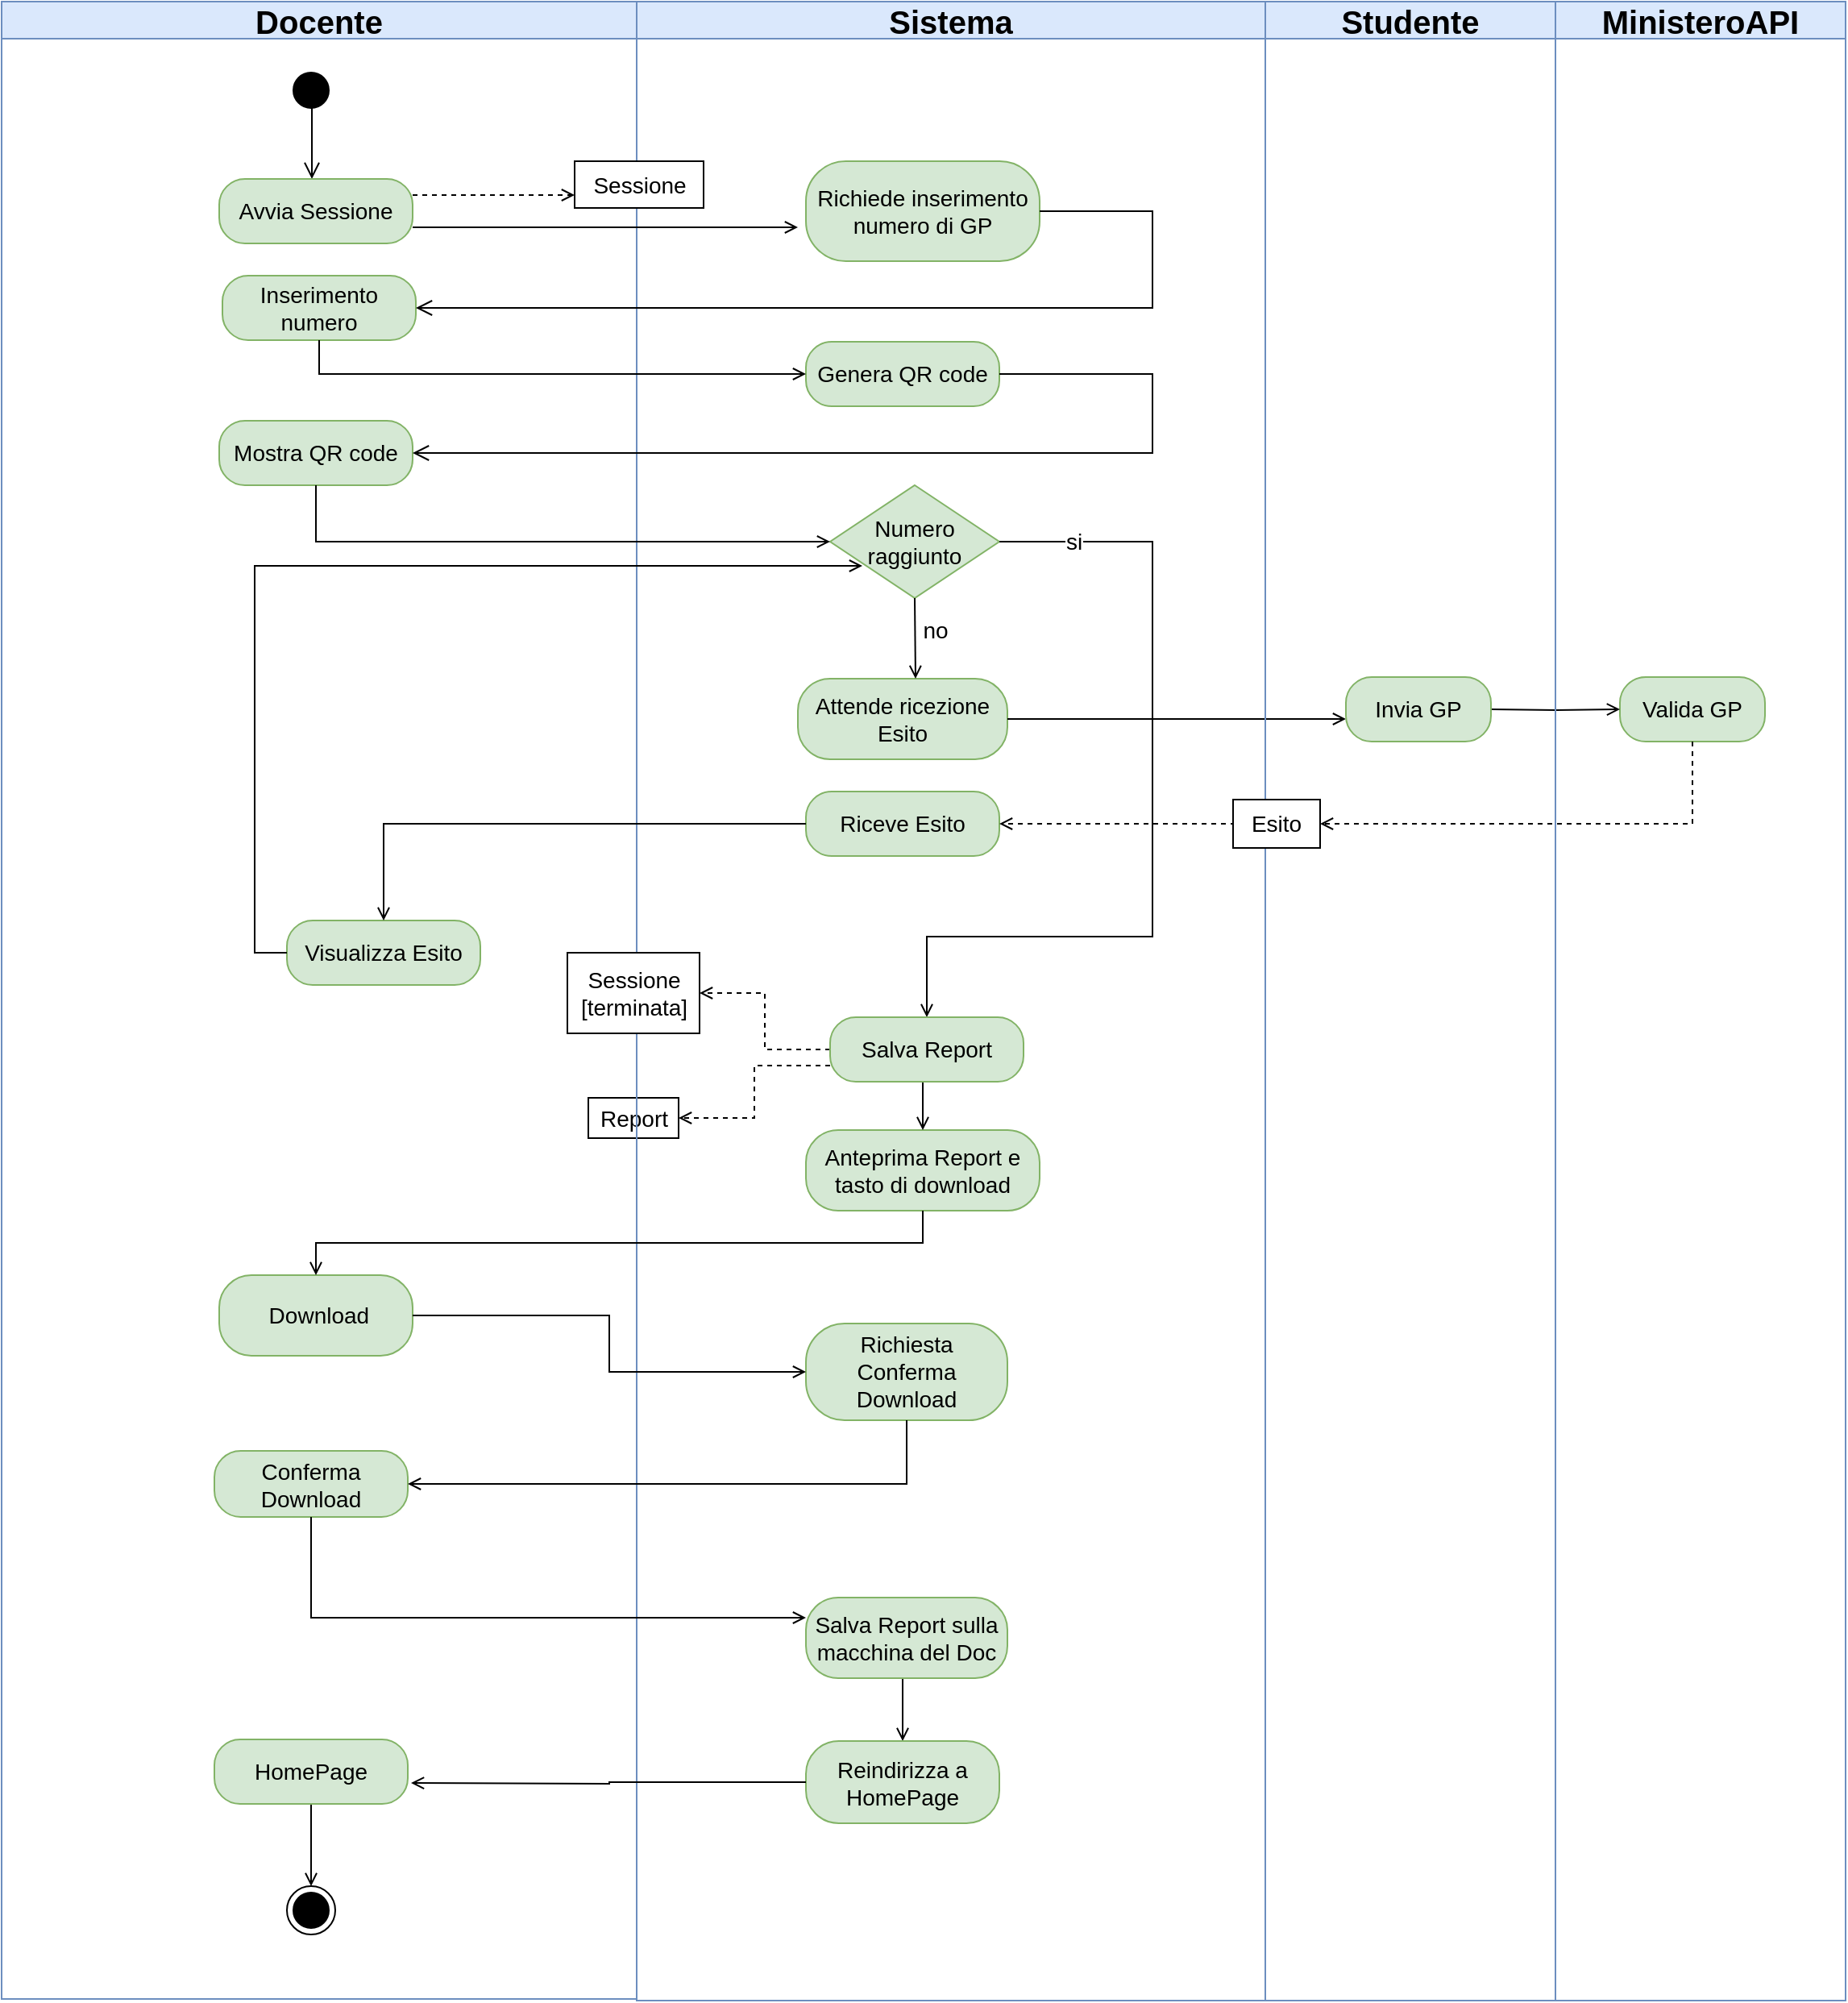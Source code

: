 <mxfile version="15.8.7" type="device"><diagram name="Page-1" id="e7e014a7-5840-1c2e-5031-d8a46d1fe8dd"><mxGraphModel dx="1420" dy="651" grid="1" gridSize="10" guides="1" tooltips="1" connect="1" arrows="1" fold="1" page="0" pageScale="1" pageWidth="1169" pageHeight="826" background="none" math="0" shadow="0"><root><mxCell id="0"/><mxCell id="1" parent="0"/><mxCell id="2" value="Docente" style="swimlane;whiteSpace=wrap;rounded=0;strokeColor=#6c8ebf;startSize=23;fontSize=20;fillColor=#dae8fc;" parent="1" vertex="1"><mxGeometry x="-34" y="120" width="394" height="1239" as="geometry"/></mxCell><mxCell id="5" value="" style="ellipse;shape=startState;fillColor=#000000;strokeColor=#000000;" parent="2" vertex="1"><mxGeometry x="177" y="40" width="30" height="30" as="geometry"/></mxCell><mxCell id="6" value="" style="edgeStyle=elbowEdgeStyle;elbow=horizontal;verticalAlign=bottom;endArrow=open;endSize=8;strokeColor=#000000;endFill=1;rounded=0" parent="2" edge="1"><mxGeometry x="177" y="40" as="geometry"><mxPoint x="192.5" y="110" as="targetPoint"/><mxPoint x="192.5" y="62" as="sourcePoint"/></mxGeometry></mxCell><mxCell id="-8Gfw61ve-7p2thyGVPs-41" value="&lt;font style=&quot;font-size: 14px&quot;&gt;Avvia Sessione&lt;/font&gt;" style="rounded=1;whiteSpace=wrap;html=1;arcSize=40;fillColor=#d5e8d4;strokeColor=#82b366;" parent="2" vertex="1"><mxGeometry x="135" y="110" width="120" height="40" as="geometry"/></mxCell><mxCell id="-8Gfw61ve-7p2thyGVPs-50" value="&lt;font style=&quot;font-size: 14px&quot;&gt;Mostra QR code&lt;/font&gt;" style="rounded=1;whiteSpace=wrap;html=1;arcSize=40;fillColor=#d5e8d4;strokeColor=#82b366;" parent="2" vertex="1"><mxGeometry x="135" y="260" width="120" height="40" as="geometry"/></mxCell><mxCell id="-8Gfw61ve-7p2thyGVPs-46" value="&lt;font style=&quot;font-size: 14px&quot;&gt;Inserimento numero&lt;/font&gt;" style="rounded=1;whiteSpace=wrap;html=1;arcSize=40;fillColor=#d5e8d4;strokeColor=#82b366;" parent="2" vertex="1"><mxGeometry x="137" y="170" width="120" height="40" as="geometry"/></mxCell><mxCell id="z0AtSnaM83e9VRYru1SR-19" style="edgeStyle=orthogonalEdgeStyle;rounded=0;orthogonalLoop=1;jettySize=auto;html=1;exitX=0.5;exitY=1;exitDx=0;exitDy=0;entryX=0.5;entryY=0;entryDx=0;entryDy=0;startArrow=none;startFill=0;endArrow=open;endFill=0;strokeColor=#000000;" parent="2" source="-8Gfw61ve-7p2thyGVPs-99" target="-8Gfw61ve-7p2thyGVPs-101" edge="1"><mxGeometry relative="1" as="geometry"/></mxCell><mxCell id="-8Gfw61ve-7p2thyGVPs-99" value="&lt;font style=&quot;font-size: 14px&quot;&gt;HomePage&lt;/font&gt;" style="rounded=1;whiteSpace=wrap;html=1;arcSize=40;fillColor=#d5e8d4;strokeColor=#82b366;" parent="2" vertex="1"><mxGeometry x="132" y="1078" width="120" height="40" as="geometry"/></mxCell><mxCell id="-8Gfw61ve-7p2thyGVPs-101" value="" style="ellipse;html=1;shape=endState;fillColor=#000000;strokeColor=#000000;rounded=0;" parent="2" vertex="1"><mxGeometry x="177" y="1169" width="30" height="30" as="geometry"/></mxCell><mxCell id="cBjGczQI6bGETBQTIo73-29" value="&lt;font style=&quot;font-size: 14px&quot;&gt;Visualizza Esito&lt;/font&gt;" style="rounded=1;whiteSpace=wrap;html=1;arcSize=40;fillColor=#d5e8d4;strokeColor=#82b366;" parent="2" vertex="1"><mxGeometry x="177" y="570" width="120" height="40" as="geometry"/></mxCell><mxCell id="z0AtSnaM83e9VRYru1SR-12" value="&lt;font style=&quot;font-size: 14px&quot;&gt;&amp;nbsp;Download&lt;/font&gt;" style="rounded=1;whiteSpace=wrap;html=1;arcSize=40;fillColor=#d5e8d4;strokeColor=#82b366;" parent="2" vertex="1"><mxGeometry x="135" y="790" width="120" height="50" as="geometry"/></mxCell><mxCell id="z0AtSnaM83e9VRYru1SR-14" value="&lt;font style=&quot;font-size: 14px&quot;&gt;Conferma Download&lt;/font&gt;" style="rounded=1;whiteSpace=wrap;html=1;arcSize=40;fillColor=#d5e8d4;strokeColor=#82b366;" parent="2" vertex="1"><mxGeometry x="132" y="899" width="120" height="41" as="geometry"/></mxCell><mxCell id="p6Ow8KM9ztY6LsOMem4K-24" value="&lt;font style=&quot;font-size: 14px&quot;&gt;Report&lt;/font&gt;" style="html=1;rounded=0;strokeColor=#000000;" vertex="1" parent="2"><mxGeometry x="364" y="680" width="56" height="25" as="geometry"/></mxCell><mxCell id="3" value="Sistema" style="swimlane;whiteSpace=wrap;strokeColor=#6c8ebf;startSize=23;fontSize=20;fillColor=#dae8fc;" parent="1" vertex="1"><mxGeometry x="360" y="120" width="390" height="1240" as="geometry"/></mxCell><mxCell id="-8Gfw61ve-7p2thyGVPs-43" value="&lt;font style=&quot;font-size: 14px&quot;&gt;Richiede inserimento numero di GP&lt;/font&gt;" style="rounded=1;whiteSpace=wrap;html=1;arcSize=40;fillColor=#d5e8d4;strokeColor=#82b366;" parent="3" vertex="1"><mxGeometry x="105" y="99" width="145" height="62" as="geometry"/></mxCell><mxCell id="-8Gfw61ve-7p2thyGVPs-47" value="&lt;font style=&quot;font-size: 14px&quot;&gt;Genera QR code&lt;/font&gt;" style="rounded=1;whiteSpace=wrap;html=1;arcSize=40;fillColor=#d5e8d4;strokeColor=#82b366;" parent="3" vertex="1"><mxGeometry x="105" y="211" width="120" height="40" as="geometry"/></mxCell><mxCell id="-8Gfw61ve-7p2thyGVPs-67" value="&lt;font style=&quot;font-size: 14px&quot;&gt;Anteprima Report e tasto di download&lt;/font&gt;" style="rounded=1;whiteSpace=wrap;html=1;arcSize=40;fillColor=#d5e8d4;strokeColor=#82b366;" parent="3" vertex="1"><mxGeometry x="105" y="700" width="145" height="50" as="geometry"/></mxCell><mxCell id="z0AtSnaM83e9VRYru1SR-18" style="edgeStyle=orthogonalEdgeStyle;rounded=0;orthogonalLoop=1;jettySize=auto;html=1;exitX=0.5;exitY=1;exitDx=0;exitDy=0;entryX=0.5;entryY=0;entryDx=0;entryDy=0;startArrow=none;startFill=0;endArrow=open;endFill=0;strokeColor=#000000;" parent="3" source="-8Gfw61ve-7p2thyGVPs-93" target="z0AtSnaM83e9VRYru1SR-6" edge="1"><mxGeometry relative="1" as="geometry"/></mxCell><mxCell id="-8Gfw61ve-7p2thyGVPs-93" value="&lt;font style=&quot;font-size: 14px&quot;&gt;Salva Report sulla macchina del Doc&lt;/font&gt;" style="rounded=1;whiteSpace=wrap;html=1;arcSize=40;fillColor=#d5e8d4;strokeColor=#82b366;" parent="3" vertex="1"><mxGeometry x="105" y="990" width="125" height="50" as="geometry"/></mxCell><mxCell id="z0AtSnaM83e9VRYru1SR-6" value="&lt;font style=&quot;font-size: 14px&quot;&gt;Reindirizza a HomePage&lt;/font&gt;" style="rounded=1;whiteSpace=wrap;html=1;arcSize=40;fillColor=#d5e8d4;strokeColor=#82b366;" parent="3" vertex="1"><mxGeometry x="105" y="1079" width="120" height="51" as="geometry"/></mxCell><mxCell id="cBjGczQI6bGETBQTIo73-34" value="&lt;font style=&quot;font-size: 14px&quot;&gt;Numero raggiunto&lt;/font&gt;" style="rhombus;whiteSpace=wrap;html=1;fillColor=#d5e8d4;strokeColor=#82b366;rounded=0;" parent="3" vertex="1"><mxGeometry x="120" y="300" width="105" height="70" as="geometry"/></mxCell><mxCell id="cBjGczQI6bGETBQTIo73-26" value="&lt;font style=&quot;font-size: 14px&quot;&gt;Attende ricezione Esito&lt;/font&gt;" style="rounded=1;whiteSpace=wrap;html=1;arcSize=40;fillColor=#d5e8d4;strokeColor=#82b366;" parent="3" vertex="1"><mxGeometry x="100" y="420" width="130" height="50" as="geometry"/></mxCell><mxCell id="cBjGczQI6bGETBQTIo73-23" value="&lt;font style=&quot;font-size: 14px&quot;&gt;Riceve Esito&lt;/font&gt;" style="rounded=1;whiteSpace=wrap;html=1;arcSize=40;fillColor=#d5e8d4;strokeColor=#82b366;" parent="3" vertex="1"><mxGeometry x="105" y="490" width="120" height="40" as="geometry"/></mxCell><mxCell id="cBjGczQI6bGETBQTIo73-41" value="&lt;font style=&quot;font-size: 14px&quot;&gt;si&lt;/font&gt;" style="edgeStyle=orthogonalEdgeStyle;rounded=0;orthogonalLoop=1;jettySize=auto;html=1;exitX=1;exitY=0.5;exitDx=0;exitDy=0;startArrow=none;startFill=0;endArrow=open;endFill=0;strokeColor=#000000;" parent="3" source="cBjGczQI6bGETBQTIo73-34" edge="1"><mxGeometry x="-0.829" relative="1" as="geometry"><mxPoint x="180" y="630" as="targetPoint"/><Array as="points"><mxPoint x="320" y="335"/><mxPoint x="320" y="580"/><mxPoint x="180" y="580"/></Array><mxPoint as="offset"/></mxGeometry></mxCell><mxCell id="z0AtSnaM83e9VRYru1SR-28" value="&lt;font style=&quot;font-size: 14px&quot;&gt;Sessione&lt;/font&gt;" style="rounded=0;whiteSpace=wrap;html=1;strokeColor=#000000;" parent="3" vertex="1"><mxGeometry x="-38.5" y="99" width="80" height="29" as="geometry"/></mxCell><mxCell id="wAHPvYNsA7kmF2QzsvUu-25" value="no" style="text;html=1;align=center;verticalAlign=middle;resizable=0;points=[];autosize=1;strokeColor=none;fillColor=none;fontSize=14;" parent="3" vertex="1"><mxGeometry x="170" y="380" width="30" height="20" as="geometry"/></mxCell><mxCell id="wAHPvYNsA7kmF2QzsvUu-28" value="" style="endArrow=open;html=1;rounded=0;fontSize=14;exitX=0.5;exitY=1;exitDx=0;exitDy=0;endFill=0;" parent="3" source="cBjGczQI6bGETBQTIo73-34" edge="1"><mxGeometry width="50" height="50" relative="1" as="geometry"><mxPoint x="150" y="560" as="sourcePoint"/><mxPoint x="173" y="420" as="targetPoint"/></mxGeometry></mxCell><mxCell id="p6Ow8KM9ztY6LsOMem4K-21" value="&lt;font style=&quot;font-size: 14px&quot;&gt;Sessione&lt;br&gt;[terminata]&lt;/font&gt;" style="html=1;rounded=0;strokeColor=#000000;" vertex="1" parent="3"><mxGeometry x="-43" y="590" width="82" height="50" as="geometry"/></mxCell><mxCell id="p6Ow8KM9ztY6LsOMem4K-23" style="edgeStyle=orthogonalEdgeStyle;rounded=0;orthogonalLoop=1;jettySize=auto;html=1;exitX=0;exitY=0.5;exitDx=0;exitDy=0;entryX=1;entryY=0.5;entryDx=0;entryDy=0;endArrow=open;endFill=0;dashed=1;" edge="1" parent="3" source="p6Ow8KM9ztY6LsOMem4K-22" target="p6Ow8KM9ztY6LsOMem4K-21"><mxGeometry relative="1" as="geometry"/></mxCell><mxCell id="p6Ow8KM9ztY6LsOMem4K-26" style="edgeStyle=orthogonalEdgeStyle;rounded=0;orthogonalLoop=1;jettySize=auto;html=1;exitX=0.5;exitY=1;exitDx=0;exitDy=0;entryX=0.5;entryY=0;entryDx=0;entryDy=0;endArrow=open;endFill=0;" edge="1" parent="3" source="p6Ow8KM9ztY6LsOMem4K-22" target="-8Gfw61ve-7p2thyGVPs-67"><mxGeometry relative="1" as="geometry"/></mxCell><mxCell id="p6Ow8KM9ztY6LsOMem4K-22" value="&lt;font style=&quot;font-size: 14px&quot;&gt;Salva Report&lt;/font&gt;" style="rounded=1;whiteSpace=wrap;html=1;arcSize=40;fillColor=#d5e8d4;strokeColor=#82b366;" vertex="1" parent="3"><mxGeometry x="120" y="630" width="120" height="40" as="geometry"/></mxCell><mxCell id="p6Ow8KM9ztY6LsOMem4K-27" value="&lt;font style=&quot;font-size: 14px&quot;&gt;Richiesta&lt;br&gt;Conferma Download&lt;/font&gt;" style="rounded=1;whiteSpace=wrap;html=1;arcSize=40;fillColor=#d5e8d4;strokeColor=#82b366;" vertex="1" parent="3"><mxGeometry x="105" y="820" width="125" height="60" as="geometry"/></mxCell><mxCell id="-8Gfw61ve-7p2thyGVPs-44" value="" style="edgeStyle=orthogonalEdgeStyle;html=1;verticalAlign=bottom;endArrow=open;endSize=8;strokeColor=#000000;rounded=0;entryX=1;entryY=0.5;entryDx=0;entryDy=0;" parent="1" source="-8Gfw61ve-7p2thyGVPs-43" target="-8Gfw61ve-7p2thyGVPs-46" edge="1"><mxGeometry relative="1" as="geometry"><mxPoint x="720" y="340" as="targetPoint"/><Array as="points"><mxPoint x="680" y="310"/></Array></mxGeometry></mxCell><mxCell id="-8Gfw61ve-7p2thyGVPs-48" value="" style="edgeStyle=orthogonalEdgeStyle;html=1;verticalAlign=bottom;endArrow=open;endSize=8;strokeColor=#000000;rounded=0;entryX=1;entryY=0.5;entryDx=0;entryDy=0;" parent="1" source="-8Gfw61ve-7p2thyGVPs-47" target="-8Gfw61ve-7p2thyGVPs-50" edge="1"><mxGeometry relative="1" as="geometry"><mxPoint x="720" y="470" as="targetPoint"/><Array as="points"><mxPoint x="680" y="400"/></Array></mxGeometry></mxCell><mxCell id="z0AtSnaM83e9VRYru1SR-10" style="edgeStyle=orthogonalEdgeStyle;rounded=0;orthogonalLoop=1;jettySize=auto;html=1;exitX=0.5;exitY=1;exitDx=0;exitDy=0;entryX=0;entryY=0.5;entryDx=0;entryDy=0;startArrow=none;startFill=0;endArrow=open;endFill=0;strokeColor=#000000;" parent="1" source="-8Gfw61ve-7p2thyGVPs-50" target="cBjGczQI6bGETBQTIo73-34" edge="1"><mxGeometry relative="1" as="geometry"/></mxCell><mxCell id="z0AtSnaM83e9VRYru1SR-16" style="edgeStyle=orthogonalEdgeStyle;rounded=0;orthogonalLoop=1;jettySize=auto;html=1;exitX=0.5;exitY=1;exitDx=0;exitDy=0;entryX=0;entryY=0.5;entryDx=0;entryDy=0;startArrow=none;startFill=0;endArrow=open;endFill=0;strokeColor=#000000;" parent="1" source="-8Gfw61ve-7p2thyGVPs-46" target="-8Gfw61ve-7p2thyGVPs-47" edge="1"><mxGeometry relative="1" as="geometry"/></mxCell><mxCell id="z0AtSnaM83e9VRYru1SR-21" style="edgeStyle=orthogonalEdgeStyle;rounded=0;orthogonalLoop=1;jettySize=auto;html=1;exitX=0;exitY=0.5;exitDx=0;exitDy=0;startArrow=none;startFill=0;endArrow=open;endFill=0;strokeColor=#000000;" parent="1" source="z0AtSnaM83e9VRYru1SR-6" edge="1"><mxGeometry relative="1" as="geometry"><mxPoint x="220" y="1225" as="targetPoint"/></mxGeometry></mxCell><mxCell id="z0AtSnaM83e9VRYru1SR-24" style="edgeStyle=orthogonalEdgeStyle;rounded=0;orthogonalLoop=1;jettySize=auto;html=1;entryX=0.5;entryY=0;entryDx=0;entryDy=0;startArrow=none;startFill=0;endArrow=open;endFill=0;strokeColor=#000000;exitX=0;exitY=0.5;exitDx=0;exitDy=0;" parent="1" target="cBjGczQI6bGETBQTIo73-29" edge="1" source="cBjGczQI6bGETBQTIo73-23"><mxGeometry relative="1" as="geometry"><mxPoint x="330" y="640" as="sourcePoint"/></mxGeometry></mxCell><mxCell id="z0AtSnaM83e9VRYru1SR-25" style="edgeStyle=orthogonalEdgeStyle;rounded=0;orthogonalLoop=1;jettySize=auto;html=1;exitX=1;exitY=0.25;exitDx=0;exitDy=0;dashed=1;startArrow=none;startFill=0;endArrow=open;endFill=0;strokeColor=#000000;" parent="1" source="-8Gfw61ve-7p2thyGVPs-41" target="z0AtSnaM83e9VRYru1SR-28" edge="1"><mxGeometry relative="1" as="geometry"><mxPoint x="554" y="262" as="targetPoint"/><mxPoint x="275" y="262" as="sourcePoint"/><Array as="points"><mxPoint x="240" y="240"/><mxPoint x="240" y="240"/></Array></mxGeometry></mxCell><mxCell id="z0AtSnaM83e9VRYru1SR-52" style="edgeStyle=orthogonalEdgeStyle;rounded=0;orthogonalLoop=1;jettySize=auto;html=1;exitX=1;exitY=0.5;exitDx=0;exitDy=0;startArrow=none;startFill=0;endArrow=open;endFill=0;strokeColor=#000000;" parent="1" source="cBjGczQI6bGETBQTIo73-26" edge="1"><mxGeometry relative="1" as="geometry"><mxPoint x="800" y="565" as="targetPoint"/></mxGeometry></mxCell><mxCell id="z0AtSnaM83e9VRYru1SR-94" value="MinisteroAPI" style="swimlane;whiteSpace=wrap;strokeColor=#6c8ebf;fontSize=20;fillColor=#dae8fc;" parent="1" vertex="1"><mxGeometry x="930" y="120" width="180" height="1240" as="geometry"/></mxCell><mxCell id="z0AtSnaM83e9VRYru1SR-95" value="&lt;font style=&quot;font-size: 14px&quot;&gt;Valida GP&lt;/font&gt;" style="rounded=1;whiteSpace=wrap;html=1;arcSize=40;fillColor=#d5e8d4;strokeColor=#82b366;" parent="z0AtSnaM83e9VRYru1SR-94" vertex="1"><mxGeometry x="40" y="419" width="90" height="40" as="geometry"/></mxCell><mxCell id="-8Gfw61ve-7p2thyGVPs-45" style="rounded=0;orthogonalLoop=1;jettySize=auto;html=1;exitX=1;exitY=0.75;exitDx=0;exitDy=0;strokeColor=#000000;endArrow=open;endFill=0;" parent="1" source="-8Gfw61ve-7p2thyGVPs-41" edge="1"><mxGeometry relative="1" as="geometry"><mxPoint x="221" y="249.47" as="sourcePoint"/><mxPoint x="460" y="260" as="targetPoint"/></mxGeometry></mxCell><mxCell id="wAHPvYNsA7kmF2QzsvUu-56" style="edgeStyle=orthogonalEdgeStyle;rounded=0;orthogonalLoop=1;jettySize=auto;html=1;exitX=0;exitY=0.5;exitDx=0;exitDy=0;fontSize=14;endArrow=open;endFill=0;" parent="1" source="cBjGczQI6bGETBQTIo73-29" edge="1"><mxGeometry relative="1" as="geometry"><mxPoint x="500" y="470" as="targetPoint"/><Array as="points"><mxPoint x="123" y="710"/><mxPoint x="123" y="470"/></Array></mxGeometry></mxCell><mxCell id="wAHPvYNsA7kmF2QzsvUu-58" value="" style="endArrow=open;html=1;rounded=0;fontSize=14;exitX=0.5;exitY=1;exitDx=0;exitDy=0;edgeStyle=orthogonalEdgeStyle;entryX=0.5;entryY=0;entryDx=0;entryDy=0;endFill=0;" parent="1" source="-8Gfw61ve-7p2thyGVPs-67" target="z0AtSnaM83e9VRYru1SR-12" edge="1"><mxGeometry width="50" height="50" relative="1" as="geometry"><mxPoint x="460" y="860" as="sourcePoint"/><mxPoint x="520" y="860" as="targetPoint"/></mxGeometry></mxCell><mxCell id="wAHPvYNsA7kmF2QzsvUu-60" value="" style="endArrow=open;html=1;rounded=0;fontSize=14;exitX=0.5;exitY=1;exitDx=0;exitDy=0;edgeStyle=orthogonalEdgeStyle;entryX=0;entryY=0.25;entryDx=0;entryDy=0;endFill=0;" parent="1" source="z0AtSnaM83e9VRYru1SR-14" target="-8Gfw61ve-7p2thyGVPs-93" edge="1"><mxGeometry width="50" height="50" relative="1" as="geometry"><mxPoint x="460" y="1120" as="sourcePoint"/><mxPoint x="510" y="1070" as="targetPoint"/></mxGeometry></mxCell><mxCell id="p6Ow8KM9ztY6LsOMem4K-11" style="edgeStyle=orthogonalEdgeStyle;rounded=0;orthogonalLoop=1;jettySize=auto;html=1;exitX=1;exitY=0.5;exitDx=0;exitDy=0;entryX=0;entryY=0.5;entryDx=0;entryDy=0;endArrow=open;endFill=0;" edge="1" parent="1" target="z0AtSnaM83e9VRYru1SR-95"><mxGeometry relative="1" as="geometry"><mxPoint x="890" y="559" as="sourcePoint"/></mxGeometry></mxCell><mxCell id="p6Ow8KM9ztY6LsOMem4K-12" style="edgeStyle=orthogonalEdgeStyle;rounded=0;orthogonalLoop=1;jettySize=auto;html=1;exitX=0;exitY=0.25;exitDx=0;exitDy=0;entryX=1;entryY=0.5;entryDx=0;entryDy=0;dashed=1;startArrow=none;endArrow=open;endFill=0;" edge="1" parent="1" source="p6Ow8KM9ztY6LsOMem4K-19" target="cBjGczQI6bGETBQTIo73-23"><mxGeometry relative="1" as="geometry"><mxPoint x="900" y="627.5" as="sourcePoint"/><Array as="points"><mxPoint x="730" y="630"/></Array></mxGeometry></mxCell><mxCell id="p6Ow8KM9ztY6LsOMem4K-16" style="edgeStyle=orthogonalEdgeStyle;rounded=0;orthogonalLoop=1;jettySize=auto;html=1;exitX=0.5;exitY=1;exitDx=0;exitDy=0;entryX=1;entryY=0.5;entryDx=0;entryDy=0;dashed=1;endArrow=open;endFill=0;" edge="1" parent="1" source="z0AtSnaM83e9VRYru1SR-95" target="p6Ow8KM9ztY6LsOMem4K-19"><mxGeometry relative="1" as="geometry"><mxPoint x="954" y="635" as="targetPoint"/></mxGeometry></mxCell><mxCell id="p6Ow8KM9ztY6LsOMem4K-17" value="Studente" style="swimlane;whiteSpace=wrap;strokeColor=#6c8ebf;fontSize=20;fillColor=#dae8fc;" vertex="1" parent="1"><mxGeometry x="750" y="120" width="180" height="1240" as="geometry"/></mxCell><mxCell id="p6Ow8KM9ztY6LsOMem4K-18" value="&lt;font style=&quot;font-size: 14px&quot;&gt;Invia GP&lt;/font&gt;" style="rounded=1;whiteSpace=wrap;html=1;arcSize=40;fillColor=#d5e8d4;strokeColor=#82b366;" vertex="1" parent="p6Ow8KM9ztY6LsOMem4K-17"><mxGeometry x="50" y="419" width="90" height="40" as="geometry"/></mxCell><mxCell id="p6Ow8KM9ztY6LsOMem4K-19" value="&lt;font style=&quot;font-size: 14px&quot;&gt;Esito&lt;/font&gt;" style="rounded=0;whiteSpace=wrap;html=1;strokeColor=#000000;" vertex="1" parent="1"><mxGeometry x="730" y="615" width="54" height="30" as="geometry"/></mxCell><mxCell id="p6Ow8KM9ztY6LsOMem4K-25" style="edgeStyle=orthogonalEdgeStyle;rounded=0;orthogonalLoop=1;jettySize=auto;html=1;exitX=0;exitY=0.75;exitDx=0;exitDy=0;entryX=1;entryY=0.5;entryDx=0;entryDy=0;dashed=1;endArrow=open;endFill=0;" edge="1" parent="1" source="p6Ow8KM9ztY6LsOMem4K-22" target="p6Ow8KM9ztY6LsOMem4K-24"><mxGeometry relative="1" as="geometry"/></mxCell><mxCell id="p6Ow8KM9ztY6LsOMem4K-28" style="edgeStyle=orthogonalEdgeStyle;rounded=0;orthogonalLoop=1;jettySize=auto;html=1;exitX=1;exitY=0.5;exitDx=0;exitDy=0;endArrow=open;endFill=0;" edge="1" parent="1" source="z0AtSnaM83e9VRYru1SR-12" target="p6Ow8KM9ztY6LsOMem4K-27"><mxGeometry relative="1" as="geometry"/></mxCell><mxCell id="p6Ow8KM9ztY6LsOMem4K-29" style="edgeStyle=orthogonalEdgeStyle;rounded=0;orthogonalLoop=1;jettySize=auto;html=1;exitX=0.5;exitY=1;exitDx=0;exitDy=0;entryX=1;entryY=0.5;entryDx=0;entryDy=0;endArrow=open;endFill=0;" edge="1" parent="1" source="p6Ow8KM9ztY6LsOMem4K-27" target="z0AtSnaM83e9VRYru1SR-14"><mxGeometry relative="1" as="geometry"/></mxCell></root></mxGraphModel></diagram></mxfile>